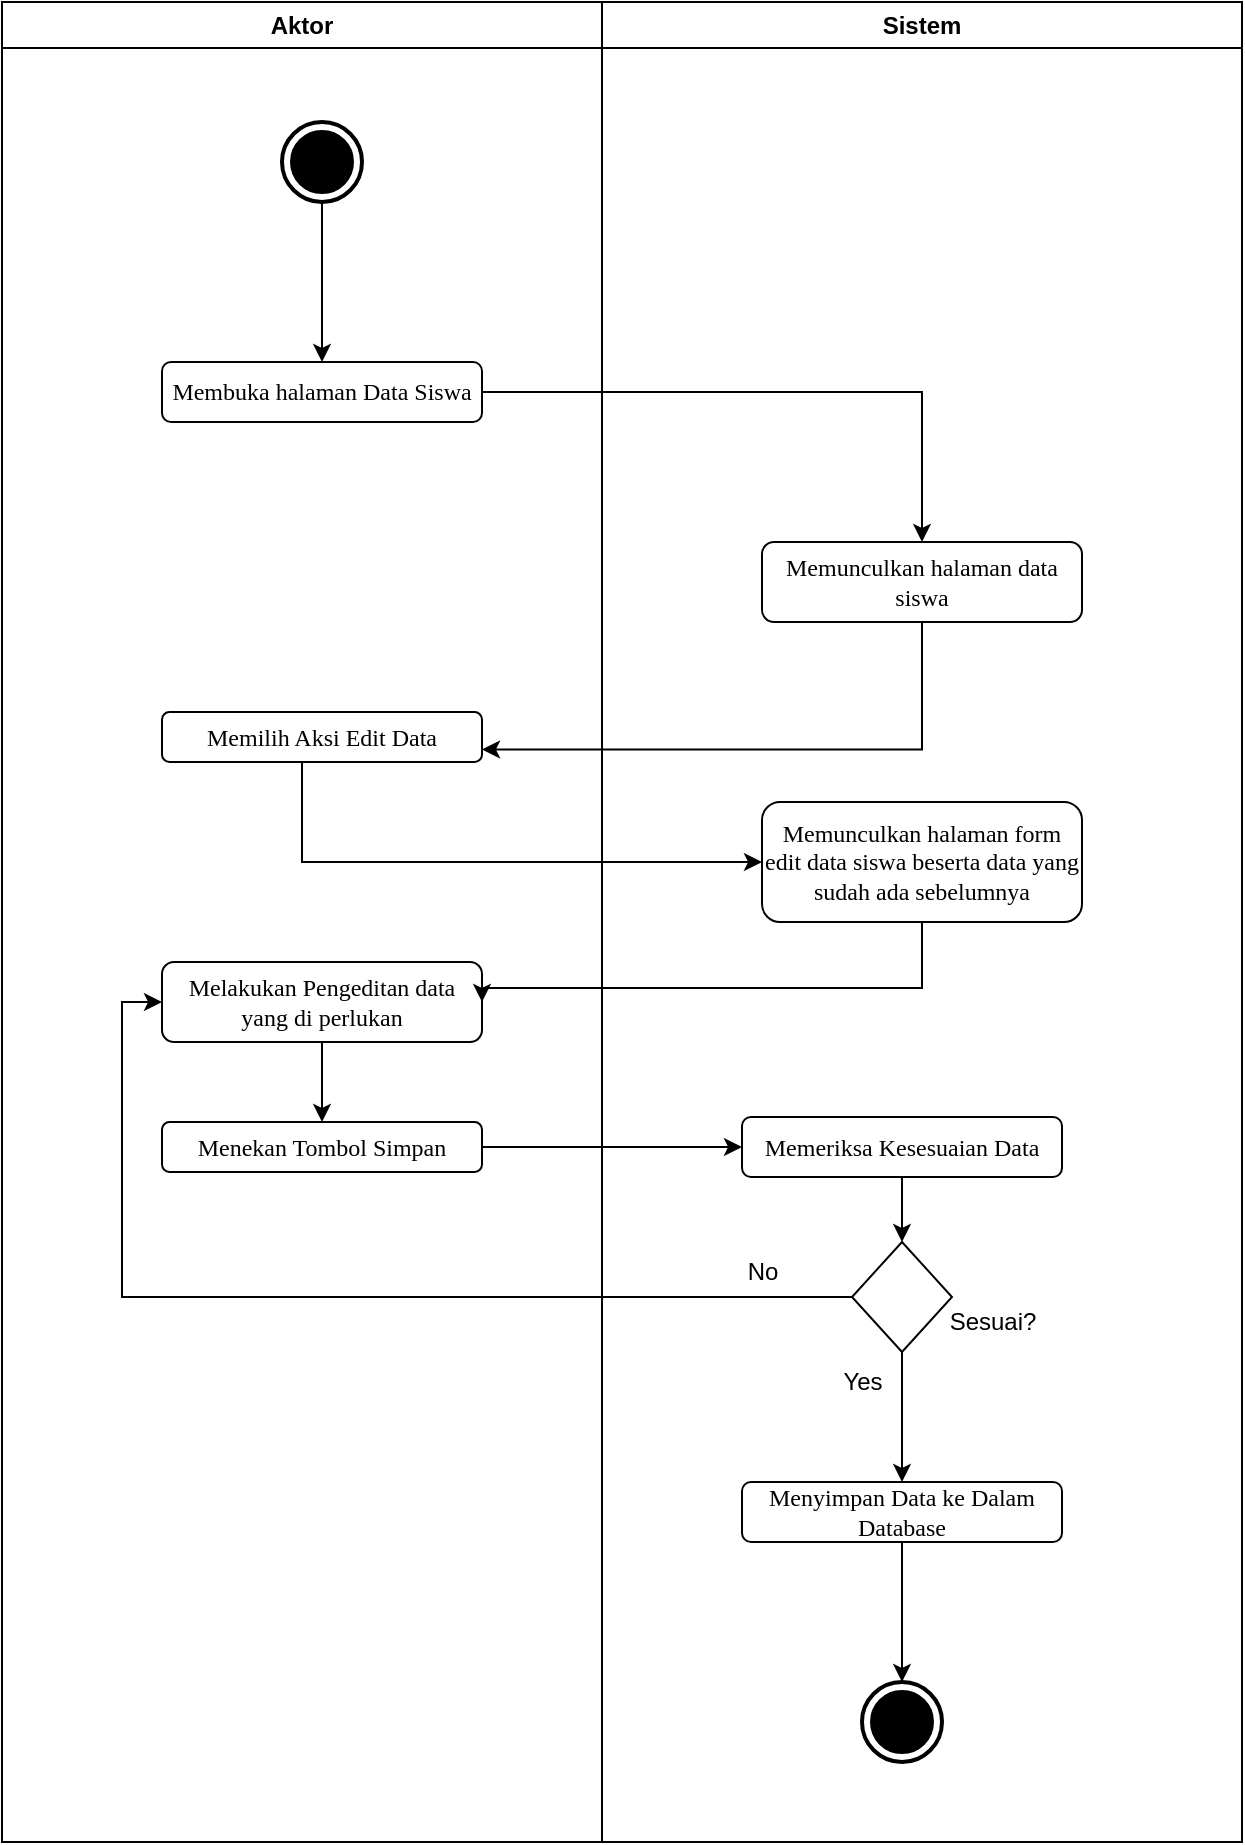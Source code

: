 <mxfile version="21.6.5" type="github">
  <diagram name="Halaman-1" id="kbdxLqfRNy0qhNYf5sBI">
    <mxGraphModel dx="1674" dy="764" grid="1" gridSize="10" guides="1" tooltips="1" connect="1" arrows="1" fold="1" page="1" pageScale="1" pageWidth="827" pageHeight="1169" math="0" shadow="0">
      <root>
        <mxCell id="0" />
        <mxCell id="1" parent="0" />
        <mxCell id="MpRBaYKJ1gHouZbIiYSQ-28" value="Aktor" style="swimlane;whiteSpace=wrap;html=1;" vertex="1" parent="1">
          <mxGeometry x="90" y="70" width="300" height="920" as="geometry" />
        </mxCell>
        <mxCell id="MpRBaYKJ1gHouZbIiYSQ-29" style="edgeStyle=orthogonalEdgeStyle;rounded=0;orthogonalLoop=1;jettySize=auto;html=1;entryX=0.5;entryY=0;entryDx=0;entryDy=0;" edge="1" parent="MpRBaYKJ1gHouZbIiYSQ-28" source="MpRBaYKJ1gHouZbIiYSQ-30" target="MpRBaYKJ1gHouZbIiYSQ-31">
          <mxGeometry relative="1" as="geometry" />
        </mxCell>
        <mxCell id="MpRBaYKJ1gHouZbIiYSQ-30" value="" style="html=1;shape=mxgraph.sysml.actFinal;strokeWidth=2;verticalLabelPosition=bottom;verticalAlignment=top;" vertex="1" parent="MpRBaYKJ1gHouZbIiYSQ-28">
          <mxGeometry x="140" y="60" width="40" height="40" as="geometry" />
        </mxCell>
        <mxCell id="MpRBaYKJ1gHouZbIiYSQ-31" value="&lt;font face=&quot;Times New Roman&quot;&gt;Membuka halaman Data Siswa&lt;/font&gt;" style="shape=rect;html=1;rounded=1;whiteSpace=wrap;align=center;" vertex="1" parent="MpRBaYKJ1gHouZbIiYSQ-28">
          <mxGeometry x="80" y="180" width="160" height="30" as="geometry" />
        </mxCell>
        <mxCell id="MpRBaYKJ1gHouZbIiYSQ-32" value="&lt;font face=&quot;Times New Roman&quot;&gt;Memilih Aksi Edit Data&lt;/font&gt;" style="shape=rect;html=1;rounded=1;whiteSpace=wrap;align=center;" vertex="1" parent="MpRBaYKJ1gHouZbIiYSQ-28">
          <mxGeometry x="80" y="355" width="160" height="25" as="geometry" />
        </mxCell>
        <mxCell id="MpRBaYKJ1gHouZbIiYSQ-33" style="edgeStyle=orthogonalEdgeStyle;rounded=0;orthogonalLoop=1;jettySize=auto;html=1;" edge="1" parent="MpRBaYKJ1gHouZbIiYSQ-28" source="MpRBaYKJ1gHouZbIiYSQ-34" target="MpRBaYKJ1gHouZbIiYSQ-35">
          <mxGeometry relative="1" as="geometry" />
        </mxCell>
        <mxCell id="MpRBaYKJ1gHouZbIiYSQ-34" value="&lt;font face=&quot;Times New Roman&quot;&gt;Melakukan Pengeditan data yang di perlukan&lt;/font&gt;" style="shape=rect;html=1;rounded=1;whiteSpace=wrap;align=center;" vertex="1" parent="MpRBaYKJ1gHouZbIiYSQ-28">
          <mxGeometry x="80" y="480" width="160" height="40" as="geometry" />
        </mxCell>
        <mxCell id="MpRBaYKJ1gHouZbIiYSQ-35" value="&lt;font face=&quot;Times New Roman&quot;&gt;Menekan Tombol Simpan&lt;/font&gt;" style="shape=rect;html=1;rounded=1;whiteSpace=wrap;align=center;" vertex="1" parent="MpRBaYKJ1gHouZbIiYSQ-28">
          <mxGeometry x="80" y="560" width="160" height="25" as="geometry" />
        </mxCell>
        <mxCell id="MpRBaYKJ1gHouZbIiYSQ-36" value="Sistem" style="swimlane;whiteSpace=wrap;html=1;" vertex="1" parent="1">
          <mxGeometry x="390" y="70" width="320" height="920" as="geometry" />
        </mxCell>
        <mxCell id="MpRBaYKJ1gHouZbIiYSQ-37" value="&lt;font face=&quot;Times New Roman&quot;&gt;Memunculkan halaman data siswa&lt;/font&gt;" style="shape=rect;html=1;rounded=1;whiteSpace=wrap;align=center;" vertex="1" parent="MpRBaYKJ1gHouZbIiYSQ-36">
          <mxGeometry x="80" y="270" width="160" height="40" as="geometry" />
        </mxCell>
        <mxCell id="MpRBaYKJ1gHouZbIiYSQ-38" value="&lt;font face=&quot;Times New Roman&quot;&gt;Memunculkan halaman form edit data siswa beserta data yang sudah ada sebelumnya&lt;/font&gt;" style="shape=rect;html=1;rounded=1;whiteSpace=wrap;align=center;" vertex="1" parent="MpRBaYKJ1gHouZbIiYSQ-36">
          <mxGeometry x="80" y="400" width="160" height="60" as="geometry" />
        </mxCell>
        <mxCell id="MpRBaYKJ1gHouZbIiYSQ-39" style="edgeStyle=orthogonalEdgeStyle;rounded=0;orthogonalLoop=1;jettySize=auto;html=1;entryX=0.5;entryY=0;entryDx=0;entryDy=0;" edge="1" parent="MpRBaYKJ1gHouZbIiYSQ-36" source="MpRBaYKJ1gHouZbIiYSQ-40" target="MpRBaYKJ1gHouZbIiYSQ-42">
          <mxGeometry relative="1" as="geometry" />
        </mxCell>
        <mxCell id="MpRBaYKJ1gHouZbIiYSQ-40" value="&lt;font face=&quot;Times New Roman&quot;&gt;Memeriksa Kesesuaian Data&lt;/font&gt;" style="shape=rect;html=1;rounded=1;whiteSpace=wrap;align=center;" vertex="1" parent="MpRBaYKJ1gHouZbIiYSQ-36">
          <mxGeometry x="70" y="557.5" width="160" height="30" as="geometry" />
        </mxCell>
        <mxCell id="MpRBaYKJ1gHouZbIiYSQ-41" style="edgeStyle=orthogonalEdgeStyle;rounded=0;orthogonalLoop=1;jettySize=auto;html=1;entryX=0.5;entryY=0;entryDx=0;entryDy=0;" edge="1" parent="MpRBaYKJ1gHouZbIiYSQ-36" source="MpRBaYKJ1gHouZbIiYSQ-42" target="MpRBaYKJ1gHouZbIiYSQ-46">
          <mxGeometry relative="1" as="geometry" />
        </mxCell>
        <mxCell id="MpRBaYKJ1gHouZbIiYSQ-42" value="" style="rhombus;whiteSpace=wrap;html=1;" vertex="1" parent="MpRBaYKJ1gHouZbIiYSQ-36">
          <mxGeometry x="125" y="620" width="50" height="55" as="geometry" />
        </mxCell>
        <mxCell id="MpRBaYKJ1gHouZbIiYSQ-43" value="Sesuai?" style="text;html=1;align=center;verticalAlign=middle;resizable=0;points=[];autosize=1;strokeColor=none;fillColor=none;" vertex="1" parent="MpRBaYKJ1gHouZbIiYSQ-36">
          <mxGeometry x="160" y="645" width="70" height="30" as="geometry" />
        </mxCell>
        <mxCell id="MpRBaYKJ1gHouZbIiYSQ-44" value="No" style="text;html=1;align=center;verticalAlign=middle;resizable=0;points=[];autosize=1;strokeColor=none;fillColor=none;" vertex="1" parent="MpRBaYKJ1gHouZbIiYSQ-36">
          <mxGeometry x="60" y="620" width="40" height="30" as="geometry" />
        </mxCell>
        <mxCell id="MpRBaYKJ1gHouZbIiYSQ-45" style="edgeStyle=orthogonalEdgeStyle;rounded=0;orthogonalLoop=1;jettySize=auto;html=1;entryX=0.5;entryY=0;entryDx=0;entryDy=0;entryPerimeter=0;" edge="1" parent="MpRBaYKJ1gHouZbIiYSQ-36" source="MpRBaYKJ1gHouZbIiYSQ-46" target="MpRBaYKJ1gHouZbIiYSQ-48">
          <mxGeometry relative="1" as="geometry" />
        </mxCell>
        <mxCell id="MpRBaYKJ1gHouZbIiYSQ-46" value="&lt;font face=&quot;Times New Roman&quot;&gt;Menyimpan Data ke Dalam Database&lt;/font&gt;" style="shape=rect;html=1;rounded=1;whiteSpace=wrap;align=center;" vertex="1" parent="MpRBaYKJ1gHouZbIiYSQ-36">
          <mxGeometry x="70" y="740" width="160" height="30" as="geometry" />
        </mxCell>
        <mxCell id="MpRBaYKJ1gHouZbIiYSQ-47" value="Yes" style="text;html=1;align=center;verticalAlign=middle;resizable=0;points=[];autosize=1;strokeColor=none;fillColor=none;" vertex="1" parent="MpRBaYKJ1gHouZbIiYSQ-36">
          <mxGeometry x="110" y="675" width="40" height="30" as="geometry" />
        </mxCell>
        <mxCell id="MpRBaYKJ1gHouZbIiYSQ-48" value="" style="html=1;shape=mxgraph.sysml.actFinal;strokeWidth=2;verticalLabelPosition=bottom;verticalAlignment=top;" vertex="1" parent="MpRBaYKJ1gHouZbIiYSQ-36">
          <mxGeometry x="130" y="840" width="40" height="40" as="geometry" />
        </mxCell>
        <mxCell id="MpRBaYKJ1gHouZbIiYSQ-49" style="edgeStyle=orthogonalEdgeStyle;rounded=0;orthogonalLoop=1;jettySize=auto;html=1;entryX=0.5;entryY=0;entryDx=0;entryDy=0;" edge="1" parent="1" source="MpRBaYKJ1gHouZbIiYSQ-31" target="MpRBaYKJ1gHouZbIiYSQ-37">
          <mxGeometry relative="1" as="geometry">
            <Array as="points">
              <mxPoint x="550" y="265" />
            </Array>
          </mxGeometry>
        </mxCell>
        <mxCell id="MpRBaYKJ1gHouZbIiYSQ-50" style="edgeStyle=orthogonalEdgeStyle;rounded=0;orthogonalLoop=1;jettySize=auto;html=1;entryX=0;entryY=0.5;entryDx=0;entryDy=0;" edge="1" parent="1" source="MpRBaYKJ1gHouZbIiYSQ-32" target="MpRBaYKJ1gHouZbIiYSQ-38">
          <mxGeometry relative="1" as="geometry">
            <Array as="points">
              <mxPoint x="240" y="500" />
            </Array>
          </mxGeometry>
        </mxCell>
        <mxCell id="MpRBaYKJ1gHouZbIiYSQ-51" style="edgeStyle=orthogonalEdgeStyle;rounded=0;orthogonalLoop=1;jettySize=auto;html=1;entryX=1;entryY=0.75;entryDx=0;entryDy=0;" edge="1" parent="1" source="MpRBaYKJ1gHouZbIiYSQ-37" target="MpRBaYKJ1gHouZbIiYSQ-32">
          <mxGeometry relative="1" as="geometry">
            <Array as="points">
              <mxPoint x="550" y="444" />
            </Array>
          </mxGeometry>
        </mxCell>
        <mxCell id="MpRBaYKJ1gHouZbIiYSQ-52" style="edgeStyle=orthogonalEdgeStyle;rounded=0;orthogonalLoop=1;jettySize=auto;html=1;entryX=1;entryY=0.5;entryDx=0;entryDy=0;" edge="1" parent="1" source="MpRBaYKJ1gHouZbIiYSQ-38" target="MpRBaYKJ1gHouZbIiYSQ-34">
          <mxGeometry relative="1" as="geometry">
            <Array as="points">
              <mxPoint x="550" y="563" />
            </Array>
          </mxGeometry>
        </mxCell>
        <mxCell id="MpRBaYKJ1gHouZbIiYSQ-53" style="edgeStyle=orthogonalEdgeStyle;rounded=0;orthogonalLoop=1;jettySize=auto;html=1;entryX=0;entryY=0.5;entryDx=0;entryDy=0;" edge="1" parent="1" source="MpRBaYKJ1gHouZbIiYSQ-35" target="MpRBaYKJ1gHouZbIiYSQ-40">
          <mxGeometry relative="1" as="geometry" />
        </mxCell>
        <mxCell id="MpRBaYKJ1gHouZbIiYSQ-54" style="edgeStyle=orthogonalEdgeStyle;rounded=0;orthogonalLoop=1;jettySize=auto;html=1;entryX=0;entryY=0.5;entryDx=0;entryDy=0;" edge="1" parent="1" source="MpRBaYKJ1gHouZbIiYSQ-42" target="MpRBaYKJ1gHouZbIiYSQ-34">
          <mxGeometry relative="1" as="geometry" />
        </mxCell>
      </root>
    </mxGraphModel>
  </diagram>
</mxfile>
